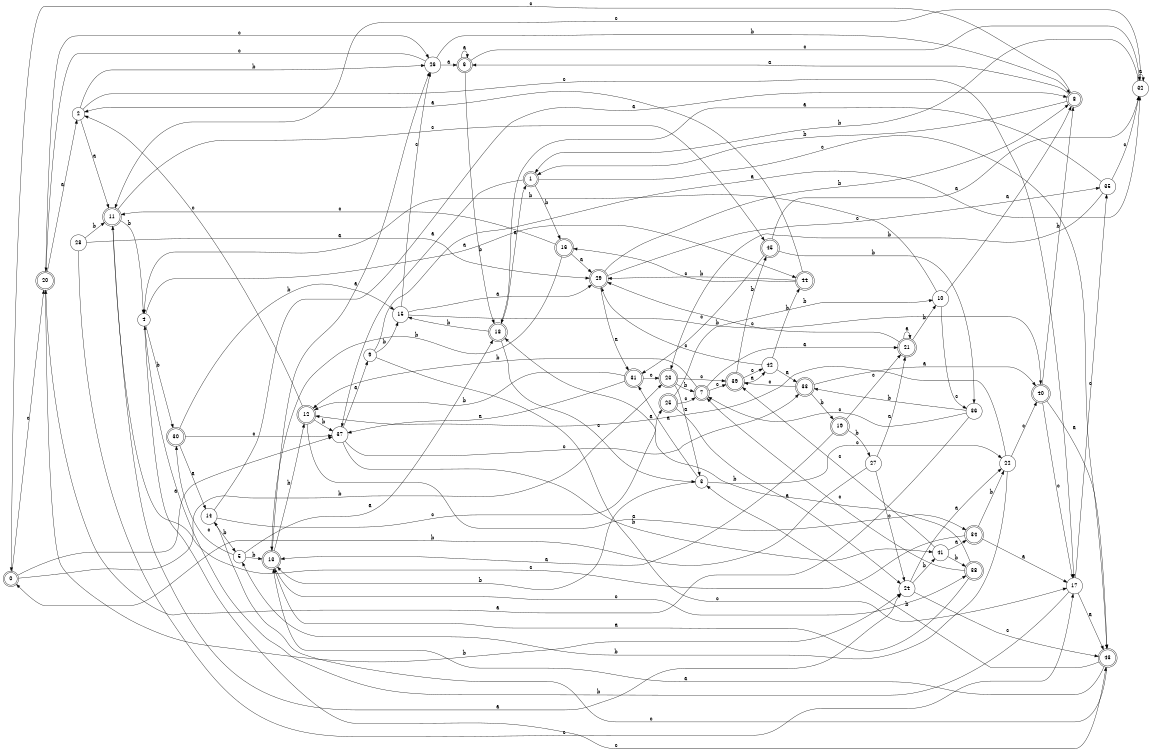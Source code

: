 digraph n37_1 {
__start0 [label="" shape="none"];

rankdir=LR;
size="8,5";

s0 [style="rounded,filled", color="black", fillcolor="white" shape="doublecircle", label="0"];
s1 [style="rounded,filled", color="black", fillcolor="white" shape="doublecircle", label="1"];
s2 [style="filled", color="black", fillcolor="white" shape="circle", label="2"];
s3 [style="filled", color="black", fillcolor="white" shape="circle", label="3"];
s4 [style="filled", color="black", fillcolor="white" shape="circle", label="4"];
s5 [style="filled", color="black", fillcolor="white" shape="circle", label="5"];
s6 [style="rounded,filled", color="black", fillcolor="white" shape="doublecircle", label="6"];
s7 [style="rounded,filled", color="black", fillcolor="white" shape="doublecircle", label="7"];
s8 [style="rounded,filled", color="black", fillcolor="white" shape="doublecircle", label="8"];
s9 [style="filled", color="black", fillcolor="white" shape="circle", label="9"];
s10 [style="filled", color="black", fillcolor="white" shape="circle", label="10"];
s11 [style="rounded,filled", color="black", fillcolor="white" shape="doublecircle", label="11"];
s12 [style="rounded,filled", color="black", fillcolor="white" shape="doublecircle", label="12"];
s13 [style="rounded,filled", color="black", fillcolor="white" shape="doublecircle", label="13"];
s14 [style="filled", color="black", fillcolor="white" shape="circle", label="14"];
s15 [style="filled", color="black", fillcolor="white" shape="circle", label="15"];
s16 [style="rounded,filled", color="black", fillcolor="white" shape="doublecircle", label="16"];
s17 [style="filled", color="black", fillcolor="white" shape="circle", label="17"];
s18 [style="rounded,filled", color="black", fillcolor="white" shape="doublecircle", label="18"];
s19 [style="rounded,filled", color="black", fillcolor="white" shape="doublecircle", label="19"];
s20 [style="rounded,filled", color="black", fillcolor="white" shape="doublecircle", label="20"];
s21 [style="rounded,filled", color="black", fillcolor="white" shape="doublecircle", label="21"];
s22 [style="filled", color="black", fillcolor="white" shape="circle", label="22"];
s23 [style="rounded,filled", color="black", fillcolor="white" shape="doublecircle", label="23"];
s24 [style="filled", color="black", fillcolor="white" shape="circle", label="24"];
s25 [style="rounded,filled", color="black", fillcolor="white" shape="doublecircle", label="25"];
s26 [style="filled", color="black", fillcolor="white" shape="circle", label="26"];
s27 [style="filled", color="black", fillcolor="white" shape="circle", label="27"];
s28 [style="filled", color="black", fillcolor="white" shape="circle", label="28"];
s29 [style="rounded,filled", color="black", fillcolor="white" shape="doublecircle", label="29"];
s30 [style="rounded,filled", color="black", fillcolor="white" shape="doublecircle", label="30"];
s31 [style="rounded,filled", color="black", fillcolor="white" shape="doublecircle", label="31"];
s32 [style="filled", color="black", fillcolor="white" shape="circle", label="32"];
s33 [style="rounded,filled", color="black", fillcolor="white" shape="doublecircle", label="33"];
s34 [style="rounded,filled", color="black", fillcolor="white" shape="doublecircle", label="34"];
s35 [style="filled", color="black", fillcolor="white" shape="circle", label="35"];
s36 [style="filled", color="black", fillcolor="white" shape="circle", label="36"];
s37 [style="filled", color="black", fillcolor="white" shape="circle", label="37"];
s38 [style="rounded,filled", color="black", fillcolor="white" shape="doublecircle", label="38"];
s39 [style="rounded,filled", color="black", fillcolor="white" shape="doublecircle", label="39"];
s40 [style="rounded,filled", color="black", fillcolor="white" shape="doublecircle", label="40"];
s41 [style="filled", color="black", fillcolor="white" shape="circle", label="41"];
s42 [style="filled", color="black", fillcolor="white" shape="circle", label="42"];
s43 [style="rounded,filled", color="black", fillcolor="white" shape="doublecircle", label="43"];
s44 [style="rounded,filled", color="black", fillcolor="white" shape="doublecircle", label="44"];
s45 [style="rounded,filled", color="black", fillcolor="white" shape="doublecircle", label="45"];
s0 -> s37 [label="a"];
s0 -> s23 [label="b"];
s0 -> s20 [label="c"];
s1 -> s37 [label="a"];
s1 -> s16 [label="b"];
s1 -> s43 [label="c"];
s2 -> s11 [label="a"];
s2 -> s26 [label="b"];
s2 -> s17 [label="c"];
s3 -> s31 [label="a"];
s3 -> s13 [label="b"];
s3 -> s22 [label="c"];
s4 -> s44 [label="a"];
s4 -> s30 [label="b"];
s4 -> s43 [label="c"];
s5 -> s18 [label="a"];
s5 -> s13 [label="b"];
s5 -> s30 [label="c"];
s6 -> s6 [label="a"];
s6 -> s18 [label="b"];
s6 -> s32 [label="c"];
s7 -> s21 [label="a"];
s7 -> s12 [label="b"];
s7 -> s39 [label="c"];
s8 -> s6 [label="a"];
s8 -> s1 [label="b"];
s8 -> s0 [label="c"];
s9 -> s32 [label="a"];
s9 -> s15 [label="b"];
s9 -> s17 [label="c"];
s10 -> s8 [label="a"];
s10 -> s4 [label="b"];
s10 -> s36 [label="c"];
s11 -> s24 [label="a"];
s11 -> s4 [label="b"];
s11 -> s45 [label="c"];
s12 -> s34 [label="a"];
s12 -> s37 [label="b"];
s12 -> s2 [label="c"];
s13 -> s26 [label="a"];
s13 -> s12 [label="b"];
s13 -> s38 [label="c"];
s14 -> s8 [label="a"];
s14 -> s5 [label="b"];
s14 -> s25 [label="c"];
s15 -> s29 [label="a"];
s15 -> s40 [label="b"];
s15 -> s26 [label="c"];
s16 -> s29 [label="a"];
s16 -> s13 [label="b"];
s16 -> s11 [label="c"];
s17 -> s43 [label="a"];
s17 -> s4 [label="b"];
s17 -> s35 [label="c"];
s18 -> s1 [label="a"];
s18 -> s15 [label="b"];
s18 -> s3 [label="c"];
s19 -> s13 [label="a"];
s19 -> s27 [label="b"];
s19 -> s21 [label="c"];
s20 -> s2 [label="a"];
s20 -> s24 [label="b"];
s20 -> s26 [label="c"];
s21 -> s21 [label="a"];
s21 -> s10 [label="b"];
s21 -> s29 [label="c"];
s22 -> s12 [label="a"];
s22 -> s5 [label="b"];
s22 -> s40 [label="c"];
s23 -> s3 [label="a"];
s23 -> s7 [label="b"];
s23 -> s39 [label="c"];
s24 -> s22 [label="a"];
s24 -> s41 [label="b"];
s24 -> s43 [label="c"];
s25 -> s24 [label="a"];
s25 -> s10 [label="b"];
s25 -> s7 [label="c"];
s26 -> s6 [label="a"];
s26 -> s8 [label="b"];
s26 -> s20 [label="c"];
s27 -> s21 [label="a"];
s27 -> s0 [label="b"];
s27 -> s24 [label="c"];
s28 -> s29 [label="a"];
s28 -> s11 [label="b"];
s28 -> s17 [label="c"];
s29 -> s31 [label="a"];
s29 -> s8 [label="b"];
s29 -> s35 [label="c"];
s30 -> s14 [label="a"];
s30 -> s15 [label="b"];
s30 -> s37 [label="c"];
s31 -> s37 [label="a"];
s31 -> s12 [label="b"];
s31 -> s23 [label="c"];
s32 -> s32 [label="a"];
s32 -> s1 [label="b"];
s32 -> s11 [label="c"];
s33 -> s40 [label="a"];
s33 -> s19 [label="b"];
s33 -> s39 [label="c"];
s34 -> s17 [label="a"];
s34 -> s22 [label="b"];
s34 -> s11 [label="c"];
s35 -> s18 [label="a"];
s35 -> s23 [label="b"];
s35 -> s32 [label="c"];
s36 -> s20 [label="a"];
s36 -> s33 [label="b"];
s36 -> s7 [label="c"];
s37 -> s9 [label="a"];
s37 -> s41 [label="b"];
s37 -> s33 [label="c"];
s38 -> s13 [label="a"];
s38 -> s18 [label="b"];
s38 -> s7 [label="c"];
s39 -> s42 [label="a"];
s39 -> s45 [label="b"];
s39 -> s42 [label="c"];
s40 -> s43 [label="a"];
s40 -> s8 [label="b"];
s40 -> s17 [label="c"];
s41 -> s34 [label="a"];
s41 -> s38 [label="b"];
s41 -> s39 [label="c"];
s42 -> s33 [label="a"];
s42 -> s44 [label="b"];
s42 -> s29 [label="c"];
s43 -> s13 [label="a"];
s43 -> s3 [label="b"];
s43 -> s14 [label="c"];
s44 -> s2 [label="a"];
s44 -> s29 [label="b"];
s44 -> s16 [label="c"];
s45 -> s32 [label="a"];
s45 -> s36 [label="b"];
s45 -> s31 [label="c"];

}